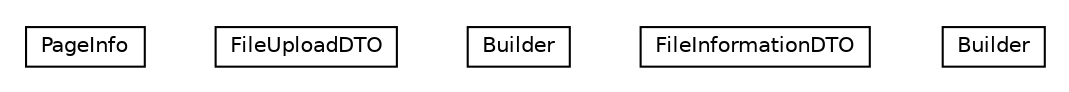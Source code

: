 #!/usr/local/bin/dot
#
# Class diagram 
# Generated by UMLGraph version 5.1 (http://www.umlgraph.org/)
#

digraph G {
	edge [fontname="Helvetica",fontsize=10,labelfontname="Helvetica",labelfontsize=10];
	node [fontname="Helvetica",fontsize=10,shape=plaintext];
	nodesep=0.25;
	ranksep=0.5;
	// cn.edu.uestc.acmicpc.web.dto.PageInfo
	c2204 [label=<<table title="cn.edu.uestc.acmicpc.web.dto.PageInfo" border="0" cellborder="1" cellspacing="0" cellpadding="2" port="p" href="./PageInfo.html">
		<tr><td><table border="0" cellspacing="0" cellpadding="1">
<tr><td align="center" balign="center"> PageInfo </td></tr>
		</table></td></tr>
		</table>>, fontname="Helvetica", fontcolor="black", fontsize=10.0];
	// cn.edu.uestc.acmicpc.web.dto.FileUploadDTO
	c2205 [label=<<table title="cn.edu.uestc.acmicpc.web.dto.FileUploadDTO" border="0" cellborder="1" cellspacing="0" cellpadding="2" port="p" href="./FileUploadDTO.html">
		<tr><td><table border="0" cellspacing="0" cellpadding="1">
<tr><td align="center" balign="center"> FileUploadDTO </td></tr>
		</table></td></tr>
		</table>>, fontname="Helvetica", fontcolor="black", fontsize=10.0];
	// cn.edu.uestc.acmicpc.web.dto.FileUploadDTO.Builder
	c2206 [label=<<table title="cn.edu.uestc.acmicpc.web.dto.FileUploadDTO.Builder" border="0" cellborder="1" cellspacing="0" cellpadding="2" port="p" href="./FileUploadDTO.Builder.html">
		<tr><td><table border="0" cellspacing="0" cellpadding="1">
<tr><td align="center" balign="center"> Builder </td></tr>
		</table></td></tr>
		</table>>, fontname="Helvetica", fontcolor="black", fontsize=10.0];
	// cn.edu.uestc.acmicpc.web.dto.FileInformationDTO
	c2207 [label=<<table title="cn.edu.uestc.acmicpc.web.dto.FileInformationDTO" border="0" cellborder="1" cellspacing="0" cellpadding="2" port="p" href="./FileInformationDTO.html">
		<tr><td><table border="0" cellspacing="0" cellpadding="1">
<tr><td align="center" balign="center"> FileInformationDTO </td></tr>
		</table></td></tr>
		</table>>, fontname="Helvetica", fontcolor="black", fontsize=10.0];
	// cn.edu.uestc.acmicpc.web.dto.FileInformationDTO.Builder
	c2208 [label=<<table title="cn.edu.uestc.acmicpc.web.dto.FileInformationDTO.Builder" border="0" cellborder="1" cellspacing="0" cellpadding="2" port="p" href="./FileInformationDTO.Builder.html">
		<tr><td><table border="0" cellspacing="0" cellpadding="1">
<tr><td align="center" balign="center"> Builder </td></tr>
		</table></td></tr>
		</table>>, fontname="Helvetica", fontcolor="black", fontsize=10.0];
}

